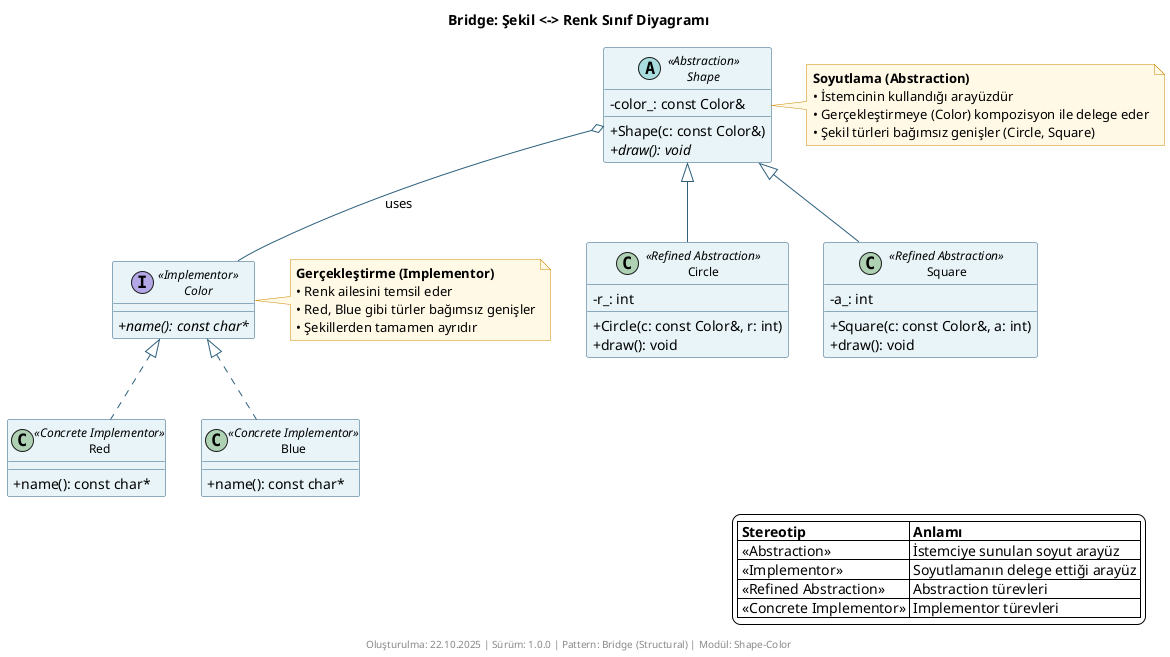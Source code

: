 @startuml bridge-shape-color
/'
 * @file bridge-shape-color.puml
 * @brief Bridge Pattern: Şekil (Abstraction) <-> Renk (Implementor)
 * @author Muhammed Kayra Bulut
 * @date 22.10.2025
 * @version 1.0.0
 *
 * @description Bu diyagram, Köprü (Bridge) deseninde Soyutlama (Shape)
 *              ile Gerçekleştirme (Color) hiyerarşilerinin birbirinden
 *              nasıl ayrıldığını ve bağımsızca genişletilebildiğini gösterir.
 * @pattern Bridge (Structural)
 * @related code.cpp
'/

title Bridge: Şekil <-> Renk Sınıf Diyagramı

skinparam backgroundColor #FFFFFF
skinparam shadowing false
skinparam classAttributeIconSize 0

skinparam class {
    BackgroundColor #E8F4F8
    BorderColor #2C5F7C
    ArrowColor #2C5F7C
    FontName Arial
    FontSize 12
}

skinparam note {
    BackgroundColor #FFF9E6
    BorderColor #CC8800
}

' ========== Gerçekleştirme (Implementor) ==========
interface Color <<Implementor>> {
    +{abstract} name(): const char*
}

class Red <<Concrete Implementor>> {
    +name(): const char*
}

class Blue <<Concrete Implementor>> {
    +name(): const char*
}

Color <|.. Red
Color <|.. Blue

' ========== Soyutlama (Abstraction) ==========
abstract class Shape <<Abstraction>> {
    -color_: const Color&
    __
    +Shape(c: const Color&)
    +{abstract} draw(): void
}

class Circle <<Refined Abstraction>> {
    -r_: int
    __
    +Circle(c: const Color&, r: int)
    +draw(): void
}

class Square <<Refined Abstraction>> {
    -a_: int
    __
    +Square(c: const Color&, a: int)
    +draw(): void
}

Shape <|-- Circle
Shape <|-- Square
Shape o-- Color : uses

note right of Shape
  <b>Soyutlama (Abstraction)</b>
  • İstemcinin kullandığı arayüzdür
  • Gerçekleştirmeye (Color) kompozisyon ile delege eder
  • Şekil türleri bağımsız genişler (Circle, Square)
end note

note right of Color
  <b>Gerçekleştirme (Implementor)</b>
  • Renk ailesini temsil eder
  • Red, Blue gibi türler bağımsız genişler
  • Şekillerden tamamen ayrıdır
end note

legend right
  |= Stereotip |= Anlamı |
  | <<Abstraction>> | İstemciye sunulan soyut arayüz |
  | <<Implementor>> | Soyutlamanın delege ettiği arayüz |
  | <<Refined Abstraction>> | Abstraction türevleri |
  | <<Concrete Implementor>> | Implementor türevleri |
endlegend

footer Oluşturulma: 22.10.2025 | Sürüm: 1.0.0 | Pattern: Bridge (Structural) | Modül: Shape-Color

@enduml
